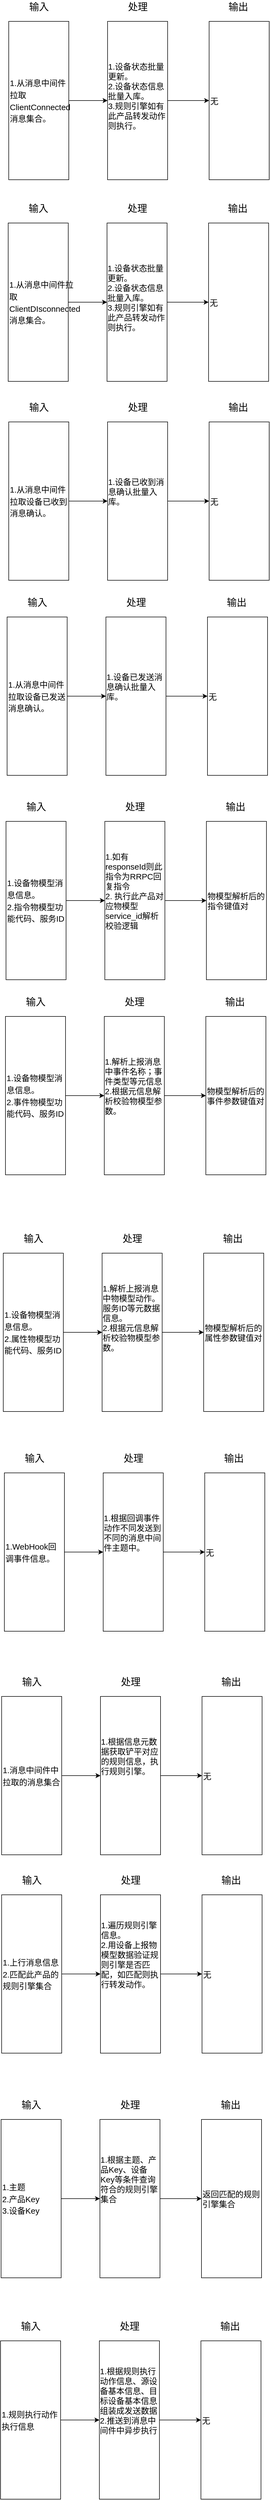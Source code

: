 <mxfile version="14.2.9" type="github">
  <diagram id="gZDgRPN0TsLaI8oXCVLm" name="第 1 页">
    <mxGraphModel dx="1660" dy="-1526" grid="0" gridSize="10" guides="1" tooltips="1" connect="1" arrows="1" fold="1" page="0" pageScale="1" pageWidth="827" pageHeight="1169" math="0" shadow="0">
      <root>
        <mxCell id="0" />
        <mxCell id="1" parent="0" />
        <mxCell id="eqJBFVj15wuLKmalVs7t-1" value="" style="group" parent="1" vertex="1" connectable="0">
          <mxGeometry x="-594" y="2078" width="477" height="328" as="geometry" />
        </mxCell>
        <mxCell id="eqJBFVj15wuLKmalVs7t-2" value="" style="group" parent="eqJBFVj15wuLKmalVs7t-1" vertex="1" connectable="0">
          <mxGeometry x="367" width="110" height="328" as="geometry" />
        </mxCell>
        <mxCell id="eqJBFVj15wuLKmalVs7t-3" value="无" style="rounded=0;whiteSpace=wrap;html=1;fontSize=15;align=left;" parent="eqJBFVj15wuLKmalVs7t-2" vertex="1">
          <mxGeometry y="39" width="110" height="289" as="geometry" />
        </mxCell>
        <mxCell id="eqJBFVj15wuLKmalVs7t-4" value="输出" style="text;html=1;align=center;verticalAlign=middle;resizable=0;points=[];autosize=1;fontSize=18;" parent="eqJBFVj15wuLKmalVs7t-2" vertex="1">
          <mxGeometry x="30" width="46" height="26" as="geometry" />
        </mxCell>
        <mxCell id="eqJBFVj15wuLKmalVs7t-5" value="" style="group" parent="eqJBFVj15wuLKmalVs7t-1" vertex="1" connectable="0">
          <mxGeometry x="181" width="110" height="328" as="geometry" />
        </mxCell>
        <mxCell id="eqJBFVj15wuLKmalVs7t-6" value="&lt;div style=&quot;text-align: left&quot;&gt;1.设备状态批量更新。&lt;br&gt;2.设备状态信息批量入库。&lt;/div&gt;&lt;div style=&quot;text-align: left&quot;&gt;3.规则引擎如有此产品转发动作则执行。&lt;/div&gt;&lt;div style=&quot;text-align: left&quot;&gt;&lt;br&gt;&lt;/div&gt;" style="rounded=0;whiteSpace=wrap;html=1;fontSize=15;" parent="eqJBFVj15wuLKmalVs7t-5" vertex="1">
          <mxGeometry y="39" width="110" height="289" as="geometry" />
        </mxCell>
        <mxCell id="eqJBFVj15wuLKmalVs7t-7" value="处理" style="text;html=1;align=center;verticalAlign=middle;resizable=0;points=[];autosize=1;fontSize=18;" parent="eqJBFVj15wuLKmalVs7t-5" vertex="1">
          <mxGeometry x="32" width="46" height="26" as="geometry" />
        </mxCell>
        <mxCell id="eqJBFVj15wuLKmalVs7t-8" value="" style="group" parent="eqJBFVj15wuLKmalVs7t-1" vertex="1" connectable="0">
          <mxGeometry width="110" height="328" as="geometry" />
        </mxCell>
        <mxCell id="eqJBFVj15wuLKmalVs7t-9" value="&lt;font style=&quot;font-size: 15px&quot;&gt;1.从消息中间件拉取ClientConnected消息集合。&lt;br&gt;&lt;/font&gt;" style="rounded=0;whiteSpace=wrap;html=1;fontSize=18;align=left;" parent="eqJBFVj15wuLKmalVs7t-8" vertex="1">
          <mxGeometry y="39" width="110" height="289" as="geometry" />
        </mxCell>
        <mxCell id="eqJBFVj15wuLKmalVs7t-10" value="输入" style="text;html=1;align=center;verticalAlign=middle;resizable=0;points=[];autosize=1;fontSize=18;" parent="eqJBFVj15wuLKmalVs7t-8" vertex="1">
          <mxGeometry x="32" width="46" height="26" as="geometry" />
        </mxCell>
        <mxCell id="eqJBFVj15wuLKmalVs7t-11" value="" style="endArrow=classic;html=1;fontSize=18;exitX=1;exitY=0.5;exitDx=0;exitDy=0;" parent="eqJBFVj15wuLKmalVs7t-1" source="eqJBFVj15wuLKmalVs7t-9" target="eqJBFVj15wuLKmalVs7t-6" edge="1">
          <mxGeometry width="50" height="50" relative="1" as="geometry">
            <mxPoint x="288" y="174" as="sourcePoint" />
            <mxPoint x="338" y="124" as="targetPoint" />
          </mxGeometry>
        </mxCell>
        <mxCell id="eqJBFVj15wuLKmalVs7t-12" style="edgeStyle=orthogonalEdgeStyle;rounded=0;orthogonalLoop=1;jettySize=auto;html=1;exitX=1;exitY=0.5;exitDx=0;exitDy=0;entryX=0;entryY=0.5;entryDx=0;entryDy=0;endArrow=classic;endFill=1;fontSize=18;" parent="eqJBFVj15wuLKmalVs7t-1" source="eqJBFVj15wuLKmalVs7t-6" target="eqJBFVj15wuLKmalVs7t-3" edge="1">
          <mxGeometry relative="1" as="geometry" />
        </mxCell>
        <mxCell id="eqJBFVj15wuLKmalVs7t-13" value="" style="group" parent="1" vertex="1" connectable="0">
          <mxGeometry x="-595" y="2446" width="477" height="328" as="geometry" />
        </mxCell>
        <mxCell id="eqJBFVj15wuLKmalVs7t-14" value="" style="group" parent="eqJBFVj15wuLKmalVs7t-13" vertex="1" connectable="0">
          <mxGeometry x="367" width="110" height="328" as="geometry" />
        </mxCell>
        <mxCell id="eqJBFVj15wuLKmalVs7t-15" value="无" style="rounded=0;whiteSpace=wrap;html=1;fontSize=15;align=left;" parent="eqJBFVj15wuLKmalVs7t-14" vertex="1">
          <mxGeometry y="39" width="110" height="289" as="geometry" />
        </mxCell>
        <mxCell id="eqJBFVj15wuLKmalVs7t-16" value="输出" style="text;html=1;align=center;verticalAlign=middle;resizable=0;points=[];autosize=1;fontSize=18;" parent="eqJBFVj15wuLKmalVs7t-14" vertex="1">
          <mxGeometry x="30" width="46" height="26" as="geometry" />
        </mxCell>
        <mxCell id="eqJBFVj15wuLKmalVs7t-17" value="" style="group" parent="eqJBFVj15wuLKmalVs7t-13" vertex="1" connectable="0">
          <mxGeometry x="181" width="110" height="328" as="geometry" />
        </mxCell>
        <mxCell id="eqJBFVj15wuLKmalVs7t-18" value="&lt;div style=&quot;text-align: left&quot;&gt;1.设备状态批量更新。&lt;br&gt;2.设备状态信息批量入库。&lt;/div&gt;&lt;div style=&quot;text-align: left&quot;&gt;3.规则引擎如有此产品转发动作则执行。&lt;/div&gt;&lt;div style=&quot;text-align: left&quot;&gt;&lt;br&gt;&lt;/div&gt;" style="rounded=0;whiteSpace=wrap;html=1;fontSize=15;" parent="eqJBFVj15wuLKmalVs7t-17" vertex="1">
          <mxGeometry y="39" width="110" height="289" as="geometry" />
        </mxCell>
        <mxCell id="eqJBFVj15wuLKmalVs7t-19" value="处理" style="text;html=1;align=center;verticalAlign=middle;resizable=0;points=[];autosize=1;fontSize=18;" parent="eqJBFVj15wuLKmalVs7t-17" vertex="1">
          <mxGeometry x="32" width="46" height="26" as="geometry" />
        </mxCell>
        <mxCell id="eqJBFVj15wuLKmalVs7t-20" value="" style="group" parent="eqJBFVj15wuLKmalVs7t-13" vertex="1" connectable="0">
          <mxGeometry width="110" height="328" as="geometry" />
        </mxCell>
        <mxCell id="eqJBFVj15wuLKmalVs7t-21" value="&lt;font style=&quot;font-size: 15px&quot;&gt;1.从消息中间件拉取ClientDIsconnected消息集合。&lt;br&gt;&lt;/font&gt;" style="rounded=0;whiteSpace=wrap;html=1;fontSize=18;align=left;" parent="eqJBFVj15wuLKmalVs7t-20" vertex="1">
          <mxGeometry y="39" width="110" height="289" as="geometry" />
        </mxCell>
        <mxCell id="eqJBFVj15wuLKmalVs7t-22" value="输入" style="text;html=1;align=center;verticalAlign=middle;resizable=0;points=[];autosize=1;fontSize=18;" parent="eqJBFVj15wuLKmalVs7t-20" vertex="1">
          <mxGeometry x="32" width="46" height="26" as="geometry" />
        </mxCell>
        <mxCell id="eqJBFVj15wuLKmalVs7t-23" value="" style="endArrow=classic;html=1;fontSize=18;exitX=1;exitY=0.5;exitDx=0;exitDy=0;" parent="eqJBFVj15wuLKmalVs7t-13" source="eqJBFVj15wuLKmalVs7t-21" target="eqJBFVj15wuLKmalVs7t-18" edge="1">
          <mxGeometry width="50" height="50" relative="1" as="geometry">
            <mxPoint x="288" y="174" as="sourcePoint" />
            <mxPoint x="338" y="124" as="targetPoint" />
          </mxGeometry>
        </mxCell>
        <mxCell id="eqJBFVj15wuLKmalVs7t-24" style="edgeStyle=orthogonalEdgeStyle;rounded=0;orthogonalLoop=1;jettySize=auto;html=1;exitX=1;exitY=0.5;exitDx=0;exitDy=0;entryX=0;entryY=0.5;entryDx=0;entryDy=0;endArrow=classic;endFill=1;fontSize=18;" parent="eqJBFVj15wuLKmalVs7t-13" source="eqJBFVj15wuLKmalVs7t-18" target="eqJBFVj15wuLKmalVs7t-15" edge="1">
          <mxGeometry relative="1" as="geometry" />
        </mxCell>
        <mxCell id="eqJBFVj15wuLKmalVs7t-25" value="" style="group" parent="1" vertex="1" connectable="0">
          <mxGeometry x="-594" y="2809" width="477" height="328" as="geometry" />
        </mxCell>
        <mxCell id="eqJBFVj15wuLKmalVs7t-26" value="" style="group" parent="eqJBFVj15wuLKmalVs7t-25" vertex="1" connectable="0">
          <mxGeometry x="367" width="110" height="328" as="geometry" />
        </mxCell>
        <mxCell id="eqJBFVj15wuLKmalVs7t-27" value="无" style="rounded=0;whiteSpace=wrap;html=1;fontSize=15;align=left;" parent="eqJBFVj15wuLKmalVs7t-26" vertex="1">
          <mxGeometry y="39" width="110" height="289" as="geometry" />
        </mxCell>
        <mxCell id="eqJBFVj15wuLKmalVs7t-28" value="输出" style="text;html=1;align=center;verticalAlign=middle;resizable=0;points=[];autosize=1;fontSize=18;" parent="eqJBFVj15wuLKmalVs7t-26" vertex="1">
          <mxGeometry x="30" width="46" height="26" as="geometry" />
        </mxCell>
        <mxCell id="eqJBFVj15wuLKmalVs7t-29" value="" style="group" parent="eqJBFVj15wuLKmalVs7t-25" vertex="1" connectable="0">
          <mxGeometry x="181" width="110" height="328" as="geometry" />
        </mxCell>
        <mxCell id="eqJBFVj15wuLKmalVs7t-30" value="&lt;div style=&quot;text-align: left&quot;&gt;1.设备已收到消息确认批量入库。&lt;/div&gt;&lt;div style=&quot;text-align: left&quot;&gt;&lt;br&gt;&lt;/div&gt;&lt;div style=&quot;text-align: left&quot;&gt;&lt;br&gt;&lt;/div&gt;" style="rounded=0;whiteSpace=wrap;html=1;fontSize=15;" parent="eqJBFVj15wuLKmalVs7t-29" vertex="1">
          <mxGeometry y="39" width="110" height="289" as="geometry" />
        </mxCell>
        <mxCell id="eqJBFVj15wuLKmalVs7t-31" value="处理" style="text;html=1;align=center;verticalAlign=middle;resizable=0;points=[];autosize=1;fontSize=18;" parent="eqJBFVj15wuLKmalVs7t-29" vertex="1">
          <mxGeometry x="32" width="46" height="26" as="geometry" />
        </mxCell>
        <mxCell id="eqJBFVj15wuLKmalVs7t-32" value="" style="group" parent="eqJBFVj15wuLKmalVs7t-25" vertex="1" connectable="0">
          <mxGeometry width="110" height="328" as="geometry" />
        </mxCell>
        <mxCell id="eqJBFVj15wuLKmalVs7t-33" value="&lt;font style=&quot;font-size: 15px&quot;&gt;1.从消息中间件拉取设备已收到消息确认。&lt;br&gt;&lt;/font&gt;" style="rounded=0;whiteSpace=wrap;html=1;fontSize=18;align=left;" parent="eqJBFVj15wuLKmalVs7t-32" vertex="1">
          <mxGeometry y="39" width="110" height="289" as="geometry" />
        </mxCell>
        <mxCell id="eqJBFVj15wuLKmalVs7t-34" value="输入" style="text;html=1;align=center;verticalAlign=middle;resizable=0;points=[];autosize=1;fontSize=18;" parent="eqJBFVj15wuLKmalVs7t-32" vertex="1">
          <mxGeometry x="32" width="46" height="26" as="geometry" />
        </mxCell>
        <mxCell id="eqJBFVj15wuLKmalVs7t-35" value="" style="endArrow=classic;html=1;fontSize=18;exitX=1;exitY=0.5;exitDx=0;exitDy=0;" parent="eqJBFVj15wuLKmalVs7t-25" source="eqJBFVj15wuLKmalVs7t-33" target="eqJBFVj15wuLKmalVs7t-30" edge="1">
          <mxGeometry width="50" height="50" relative="1" as="geometry">
            <mxPoint x="288" y="174" as="sourcePoint" />
            <mxPoint x="338" y="124" as="targetPoint" />
          </mxGeometry>
        </mxCell>
        <mxCell id="eqJBFVj15wuLKmalVs7t-36" style="edgeStyle=orthogonalEdgeStyle;rounded=0;orthogonalLoop=1;jettySize=auto;html=1;exitX=1;exitY=0.5;exitDx=0;exitDy=0;entryX=0;entryY=0.5;entryDx=0;entryDy=0;endArrow=classic;endFill=1;fontSize=18;" parent="eqJBFVj15wuLKmalVs7t-25" source="eqJBFVj15wuLKmalVs7t-30" target="eqJBFVj15wuLKmalVs7t-27" edge="1">
          <mxGeometry relative="1" as="geometry" />
        </mxCell>
        <mxCell id="eqJBFVj15wuLKmalVs7t-37" value="" style="group" parent="1" vertex="1" connectable="0">
          <mxGeometry x="-597" y="3165" width="477" height="328" as="geometry" />
        </mxCell>
        <mxCell id="eqJBFVj15wuLKmalVs7t-38" value="" style="group" parent="eqJBFVj15wuLKmalVs7t-37" vertex="1" connectable="0">
          <mxGeometry x="367" width="110" height="328" as="geometry" />
        </mxCell>
        <mxCell id="eqJBFVj15wuLKmalVs7t-39" value="无" style="rounded=0;whiteSpace=wrap;html=1;fontSize=15;align=left;" parent="eqJBFVj15wuLKmalVs7t-38" vertex="1">
          <mxGeometry y="39" width="110" height="289" as="geometry" />
        </mxCell>
        <mxCell id="eqJBFVj15wuLKmalVs7t-40" value="输出" style="text;html=1;align=center;verticalAlign=middle;resizable=0;points=[];autosize=1;fontSize=18;" parent="eqJBFVj15wuLKmalVs7t-38" vertex="1">
          <mxGeometry x="30" width="46" height="26" as="geometry" />
        </mxCell>
        <mxCell id="eqJBFVj15wuLKmalVs7t-41" value="" style="group" parent="eqJBFVj15wuLKmalVs7t-37" vertex="1" connectable="0">
          <mxGeometry x="181" width="110" height="328" as="geometry" />
        </mxCell>
        <mxCell id="eqJBFVj15wuLKmalVs7t-42" value="&lt;div style=&quot;text-align: left&quot;&gt;1.设备已发送消息确认批量入库。&lt;/div&gt;&lt;div style=&quot;text-align: left&quot;&gt;&lt;br&gt;&lt;/div&gt;&lt;div style=&quot;text-align: left&quot;&gt;&lt;br&gt;&lt;/div&gt;" style="rounded=0;whiteSpace=wrap;html=1;fontSize=15;" parent="eqJBFVj15wuLKmalVs7t-41" vertex="1">
          <mxGeometry y="39" width="110" height="289" as="geometry" />
        </mxCell>
        <mxCell id="eqJBFVj15wuLKmalVs7t-43" value="处理" style="text;html=1;align=center;verticalAlign=middle;resizable=0;points=[];autosize=1;fontSize=18;" parent="eqJBFVj15wuLKmalVs7t-41" vertex="1">
          <mxGeometry x="32" width="46" height="26" as="geometry" />
        </mxCell>
        <mxCell id="eqJBFVj15wuLKmalVs7t-44" value="" style="group" parent="eqJBFVj15wuLKmalVs7t-37" vertex="1" connectable="0">
          <mxGeometry width="110" height="328" as="geometry" />
        </mxCell>
        <mxCell id="eqJBFVj15wuLKmalVs7t-45" value="&lt;font style=&quot;font-size: 15px&quot;&gt;1.从消息中间件拉取设备已发送消息确认。&lt;br&gt;&lt;/font&gt;" style="rounded=0;whiteSpace=wrap;html=1;fontSize=18;align=left;" parent="eqJBFVj15wuLKmalVs7t-44" vertex="1">
          <mxGeometry y="39" width="110" height="289" as="geometry" />
        </mxCell>
        <mxCell id="eqJBFVj15wuLKmalVs7t-46" value="输入" style="text;html=1;align=center;verticalAlign=middle;resizable=0;points=[];autosize=1;fontSize=18;" parent="eqJBFVj15wuLKmalVs7t-44" vertex="1">
          <mxGeometry x="32" width="46" height="26" as="geometry" />
        </mxCell>
        <mxCell id="eqJBFVj15wuLKmalVs7t-47" value="" style="endArrow=classic;html=1;fontSize=18;exitX=1;exitY=0.5;exitDx=0;exitDy=0;" parent="eqJBFVj15wuLKmalVs7t-37" source="eqJBFVj15wuLKmalVs7t-45" target="eqJBFVj15wuLKmalVs7t-42" edge="1">
          <mxGeometry width="50" height="50" relative="1" as="geometry">
            <mxPoint x="288" y="174" as="sourcePoint" />
            <mxPoint x="338" y="124" as="targetPoint" />
          </mxGeometry>
        </mxCell>
        <mxCell id="eqJBFVj15wuLKmalVs7t-48" style="edgeStyle=orthogonalEdgeStyle;rounded=0;orthogonalLoop=1;jettySize=auto;html=1;exitX=1;exitY=0.5;exitDx=0;exitDy=0;entryX=0;entryY=0.5;entryDx=0;entryDy=0;endArrow=classic;endFill=1;fontSize=18;" parent="eqJBFVj15wuLKmalVs7t-37" source="eqJBFVj15wuLKmalVs7t-42" target="eqJBFVj15wuLKmalVs7t-39" edge="1">
          <mxGeometry relative="1" as="geometry" />
        </mxCell>
        <mxCell id="eqJBFVj15wuLKmalVs7t-49" value="" style="group" parent="1" vertex="1" connectable="0">
          <mxGeometry x="-599" y="3538" width="477" height="328" as="geometry" />
        </mxCell>
        <mxCell id="eqJBFVj15wuLKmalVs7t-50" value="" style="group" parent="eqJBFVj15wuLKmalVs7t-49" vertex="1" connectable="0">
          <mxGeometry x="367" width="110" height="328" as="geometry" />
        </mxCell>
        <mxCell id="eqJBFVj15wuLKmalVs7t-51" value="物模型解析后的指令键值对" style="rounded=0;whiteSpace=wrap;html=1;fontSize=15;align=left;" parent="eqJBFVj15wuLKmalVs7t-50" vertex="1">
          <mxGeometry y="39" width="110" height="289" as="geometry" />
        </mxCell>
        <mxCell id="eqJBFVj15wuLKmalVs7t-52" value="输出" style="text;html=1;align=center;verticalAlign=middle;resizable=0;points=[];autosize=1;fontSize=18;" parent="eqJBFVj15wuLKmalVs7t-50" vertex="1">
          <mxGeometry x="30" width="46" height="26" as="geometry" />
        </mxCell>
        <mxCell id="eqJBFVj15wuLKmalVs7t-53" value="" style="group" parent="eqJBFVj15wuLKmalVs7t-49" vertex="1" connectable="0">
          <mxGeometry x="181" width="110" height="328" as="geometry" />
        </mxCell>
        <mxCell id="eqJBFVj15wuLKmalVs7t-54" value="&lt;div style=&quot;text-align: left&quot;&gt;1.如有responseId则此指令为RRPC回复指令&lt;/div&gt;&lt;div style=&quot;text-align: left&quot;&gt;2. 执行此产品对应物模型service_id解析校验逻辑&lt;/div&gt;&lt;div style=&quot;text-align: left&quot;&gt;&lt;br&gt;&lt;/div&gt;&lt;div style=&quot;text-align: left&quot;&gt;&lt;br&gt;&lt;/div&gt;" style="rounded=0;whiteSpace=wrap;html=1;fontSize=15;" parent="eqJBFVj15wuLKmalVs7t-53" vertex="1">
          <mxGeometry y="39" width="110" height="289" as="geometry" />
        </mxCell>
        <mxCell id="eqJBFVj15wuLKmalVs7t-55" value="处理" style="text;html=1;align=center;verticalAlign=middle;resizable=0;points=[];autosize=1;fontSize=18;" parent="eqJBFVj15wuLKmalVs7t-53" vertex="1">
          <mxGeometry x="32" width="46" height="26" as="geometry" />
        </mxCell>
        <mxCell id="eqJBFVj15wuLKmalVs7t-56" value="" style="group" parent="eqJBFVj15wuLKmalVs7t-49" vertex="1" connectable="0">
          <mxGeometry width="110" height="328" as="geometry" />
        </mxCell>
        <mxCell id="eqJBFVj15wuLKmalVs7t-57" value="&lt;font style=&quot;font-size: 15px&quot;&gt;1.设备物模型消息信息。&lt;br&gt;2.指令物模型功能代码、服务ID&lt;br&gt;&lt;/font&gt;" style="rounded=0;whiteSpace=wrap;html=1;fontSize=18;align=left;" parent="eqJBFVj15wuLKmalVs7t-56" vertex="1">
          <mxGeometry y="39" width="110" height="289" as="geometry" />
        </mxCell>
        <mxCell id="eqJBFVj15wuLKmalVs7t-58" value="输入" style="text;html=1;align=center;verticalAlign=middle;resizable=0;points=[];autosize=1;fontSize=18;" parent="eqJBFVj15wuLKmalVs7t-56" vertex="1">
          <mxGeometry x="32" width="46" height="26" as="geometry" />
        </mxCell>
        <mxCell id="eqJBFVj15wuLKmalVs7t-59" value="" style="endArrow=classic;html=1;fontSize=18;exitX=1;exitY=0.5;exitDx=0;exitDy=0;" parent="eqJBFVj15wuLKmalVs7t-49" source="eqJBFVj15wuLKmalVs7t-57" target="eqJBFVj15wuLKmalVs7t-54" edge="1">
          <mxGeometry width="50" height="50" relative="1" as="geometry">
            <mxPoint x="288" y="174" as="sourcePoint" />
            <mxPoint x="338" y="124" as="targetPoint" />
          </mxGeometry>
        </mxCell>
        <mxCell id="eqJBFVj15wuLKmalVs7t-60" style="edgeStyle=orthogonalEdgeStyle;rounded=0;orthogonalLoop=1;jettySize=auto;html=1;exitX=1;exitY=0.5;exitDx=0;exitDy=0;entryX=0;entryY=0.5;entryDx=0;entryDy=0;endArrow=classic;endFill=1;fontSize=18;" parent="eqJBFVj15wuLKmalVs7t-49" source="eqJBFVj15wuLKmalVs7t-54" target="eqJBFVj15wuLKmalVs7t-51" edge="1">
          <mxGeometry relative="1" as="geometry" />
        </mxCell>
        <mxCell id="eqJBFVj15wuLKmalVs7t-61" value="" style="group" parent="1" vertex="1" connectable="0">
          <mxGeometry x="-600" y="3894" width="477" height="328" as="geometry" />
        </mxCell>
        <mxCell id="eqJBFVj15wuLKmalVs7t-62" value="" style="group" parent="eqJBFVj15wuLKmalVs7t-61" vertex="1" connectable="0">
          <mxGeometry x="367" width="110" height="328" as="geometry" />
        </mxCell>
        <mxCell id="eqJBFVj15wuLKmalVs7t-63" value="物模型解析后的事件参数键值对" style="rounded=0;whiteSpace=wrap;html=1;fontSize=15;align=left;" parent="eqJBFVj15wuLKmalVs7t-62" vertex="1">
          <mxGeometry y="39" width="110" height="289" as="geometry" />
        </mxCell>
        <mxCell id="eqJBFVj15wuLKmalVs7t-64" value="输出" style="text;html=1;align=center;verticalAlign=middle;resizable=0;points=[];autosize=1;fontSize=18;" parent="eqJBFVj15wuLKmalVs7t-62" vertex="1">
          <mxGeometry x="30" width="46" height="26" as="geometry" />
        </mxCell>
        <mxCell id="eqJBFVj15wuLKmalVs7t-65" value="" style="group" parent="eqJBFVj15wuLKmalVs7t-61" vertex="1" connectable="0">
          <mxGeometry x="181" width="110" height="328" as="geometry" />
        </mxCell>
        <mxCell id="eqJBFVj15wuLKmalVs7t-66" value="&lt;div style=&quot;text-align: left&quot;&gt;1.解析上报消息中事件名称；事件类型等元信息&lt;/div&gt;&lt;div style=&quot;text-align: left&quot;&gt;2.根据元信息解析校验物模型参数。&lt;/div&gt;&lt;div style=&quot;text-align: left&quot;&gt;&lt;br&gt;&lt;/div&gt;&lt;div style=&quot;text-align: left&quot;&gt;&lt;br&gt;&lt;/div&gt;" style="rounded=0;whiteSpace=wrap;html=1;fontSize=15;" parent="eqJBFVj15wuLKmalVs7t-65" vertex="1">
          <mxGeometry y="39" width="110" height="289" as="geometry" />
        </mxCell>
        <mxCell id="eqJBFVj15wuLKmalVs7t-67" value="处理" style="text;html=1;align=center;verticalAlign=middle;resizable=0;points=[];autosize=1;fontSize=18;" parent="eqJBFVj15wuLKmalVs7t-65" vertex="1">
          <mxGeometry x="32" width="46" height="26" as="geometry" />
        </mxCell>
        <mxCell id="eqJBFVj15wuLKmalVs7t-68" value="" style="group" parent="eqJBFVj15wuLKmalVs7t-61" vertex="1" connectable="0">
          <mxGeometry width="110" height="328" as="geometry" />
        </mxCell>
        <mxCell id="eqJBFVj15wuLKmalVs7t-69" value="&lt;font style=&quot;font-size: 15px&quot;&gt;1.设备物模型消息信息。&lt;br&gt;2.事件物模型功能代码、服务ID&lt;br&gt;&lt;/font&gt;" style="rounded=0;whiteSpace=wrap;html=1;fontSize=18;align=left;" parent="eqJBFVj15wuLKmalVs7t-68" vertex="1">
          <mxGeometry y="39" width="110" height="289" as="geometry" />
        </mxCell>
        <mxCell id="eqJBFVj15wuLKmalVs7t-70" value="输入" style="text;html=1;align=center;verticalAlign=middle;resizable=0;points=[];autosize=1;fontSize=18;" parent="eqJBFVj15wuLKmalVs7t-68" vertex="1">
          <mxGeometry x="32" width="46" height="26" as="geometry" />
        </mxCell>
        <mxCell id="eqJBFVj15wuLKmalVs7t-71" value="" style="endArrow=classic;html=1;fontSize=18;exitX=1;exitY=0.5;exitDx=0;exitDy=0;" parent="eqJBFVj15wuLKmalVs7t-61" source="eqJBFVj15wuLKmalVs7t-69" target="eqJBFVj15wuLKmalVs7t-66" edge="1">
          <mxGeometry width="50" height="50" relative="1" as="geometry">
            <mxPoint x="288" y="174" as="sourcePoint" />
            <mxPoint x="338" y="124" as="targetPoint" />
          </mxGeometry>
        </mxCell>
        <mxCell id="eqJBFVj15wuLKmalVs7t-72" style="edgeStyle=orthogonalEdgeStyle;rounded=0;orthogonalLoop=1;jettySize=auto;html=1;exitX=1;exitY=0.5;exitDx=0;exitDy=0;entryX=0;entryY=0.5;entryDx=0;entryDy=0;endArrow=classic;endFill=1;fontSize=18;" parent="eqJBFVj15wuLKmalVs7t-61" source="eqJBFVj15wuLKmalVs7t-66" target="eqJBFVj15wuLKmalVs7t-63" edge="1">
          <mxGeometry relative="1" as="geometry" />
        </mxCell>
        <mxCell id="eqJBFVj15wuLKmalVs7t-73" value="" style="group" parent="1" vertex="1" connectable="0">
          <mxGeometry x="-604" y="4326" width="477" height="328" as="geometry" />
        </mxCell>
        <mxCell id="eqJBFVj15wuLKmalVs7t-74" value="" style="group" parent="eqJBFVj15wuLKmalVs7t-73" vertex="1" connectable="0">
          <mxGeometry x="367" width="110" height="328" as="geometry" />
        </mxCell>
        <mxCell id="eqJBFVj15wuLKmalVs7t-75" value="物模型解析后的属性参数键值对" style="rounded=0;whiteSpace=wrap;html=1;fontSize=15;align=left;" parent="eqJBFVj15wuLKmalVs7t-74" vertex="1">
          <mxGeometry y="39" width="110" height="289" as="geometry" />
        </mxCell>
        <mxCell id="eqJBFVj15wuLKmalVs7t-76" value="输出" style="text;html=1;align=center;verticalAlign=middle;resizable=0;points=[];autosize=1;fontSize=18;" parent="eqJBFVj15wuLKmalVs7t-74" vertex="1">
          <mxGeometry x="30" width="46" height="26" as="geometry" />
        </mxCell>
        <mxCell id="eqJBFVj15wuLKmalVs7t-77" value="" style="group" parent="eqJBFVj15wuLKmalVs7t-73" vertex="1" connectable="0">
          <mxGeometry x="181" width="110" height="328" as="geometry" />
        </mxCell>
        <mxCell id="eqJBFVj15wuLKmalVs7t-78" value="&lt;div style=&quot;text-align: left&quot;&gt;1.解析上报消息中物模型动作。服务ID等元数据信息。&lt;/div&gt;&lt;div style=&quot;text-align: left&quot;&gt;2.&lt;span&gt;根据元信息解析校验物模型参数。&lt;/span&gt;&lt;/div&gt;&lt;div style=&quot;text-align: left&quot;&gt;&lt;br&gt;&lt;/div&gt;&lt;div style=&quot;text-align: left&quot;&gt;&lt;br&gt;&lt;/div&gt;&lt;div style=&quot;text-align: left&quot;&gt;&lt;br&gt;&lt;/div&gt;" style="rounded=0;whiteSpace=wrap;html=1;fontSize=15;" parent="eqJBFVj15wuLKmalVs7t-77" vertex="1">
          <mxGeometry y="39" width="110" height="289" as="geometry" />
        </mxCell>
        <mxCell id="eqJBFVj15wuLKmalVs7t-79" value="处理" style="text;html=1;align=center;verticalAlign=middle;resizable=0;points=[];autosize=1;fontSize=18;" parent="eqJBFVj15wuLKmalVs7t-77" vertex="1">
          <mxGeometry x="32" width="46" height="26" as="geometry" />
        </mxCell>
        <mxCell id="eqJBFVj15wuLKmalVs7t-80" value="" style="group" parent="eqJBFVj15wuLKmalVs7t-73" vertex="1" connectable="0">
          <mxGeometry width="110" height="328" as="geometry" />
        </mxCell>
        <mxCell id="eqJBFVj15wuLKmalVs7t-81" value="&lt;font style=&quot;font-size: 15px&quot;&gt;1.设备物模型消息信息。&lt;br&gt;2.属性物模型功能代码、服务ID&lt;br&gt;&lt;/font&gt;" style="rounded=0;whiteSpace=wrap;html=1;fontSize=18;align=left;" parent="eqJBFVj15wuLKmalVs7t-80" vertex="1">
          <mxGeometry y="39" width="110" height="289" as="geometry" />
        </mxCell>
        <mxCell id="eqJBFVj15wuLKmalVs7t-82" value="输入" style="text;html=1;align=center;verticalAlign=middle;resizable=0;points=[];autosize=1;fontSize=18;" parent="eqJBFVj15wuLKmalVs7t-80" vertex="1">
          <mxGeometry x="32" width="46" height="26" as="geometry" />
        </mxCell>
        <mxCell id="eqJBFVj15wuLKmalVs7t-83" value="" style="endArrow=classic;html=1;fontSize=18;exitX=1;exitY=0.5;exitDx=0;exitDy=0;" parent="eqJBFVj15wuLKmalVs7t-73" source="eqJBFVj15wuLKmalVs7t-81" target="eqJBFVj15wuLKmalVs7t-78" edge="1">
          <mxGeometry width="50" height="50" relative="1" as="geometry">
            <mxPoint x="288" y="174" as="sourcePoint" />
            <mxPoint x="338" y="124" as="targetPoint" />
          </mxGeometry>
        </mxCell>
        <mxCell id="eqJBFVj15wuLKmalVs7t-84" style="edgeStyle=orthogonalEdgeStyle;rounded=0;orthogonalLoop=1;jettySize=auto;html=1;exitX=1;exitY=0.5;exitDx=0;exitDy=0;entryX=0;entryY=0.5;entryDx=0;entryDy=0;endArrow=classic;endFill=1;fontSize=18;" parent="eqJBFVj15wuLKmalVs7t-73" source="eqJBFVj15wuLKmalVs7t-78" target="eqJBFVj15wuLKmalVs7t-75" edge="1">
          <mxGeometry relative="1" as="geometry" />
        </mxCell>
        <mxCell id="eqJBFVj15wuLKmalVs7t-85" value="" style="group" parent="1" vertex="1" connectable="0">
          <mxGeometry x="-602" y="4727" width="477" height="328" as="geometry" />
        </mxCell>
        <mxCell id="eqJBFVj15wuLKmalVs7t-86" value="" style="group" parent="eqJBFVj15wuLKmalVs7t-85" vertex="1" connectable="0">
          <mxGeometry x="367" width="110" height="328" as="geometry" />
        </mxCell>
        <mxCell id="eqJBFVj15wuLKmalVs7t-87" value="无" style="rounded=0;whiteSpace=wrap;html=1;fontSize=15;align=left;" parent="eqJBFVj15wuLKmalVs7t-86" vertex="1">
          <mxGeometry y="39" width="110" height="289" as="geometry" />
        </mxCell>
        <mxCell id="eqJBFVj15wuLKmalVs7t-88" value="输出" style="text;html=1;align=center;verticalAlign=middle;resizable=0;points=[];autosize=1;fontSize=18;" parent="eqJBFVj15wuLKmalVs7t-86" vertex="1">
          <mxGeometry x="30" width="46" height="26" as="geometry" />
        </mxCell>
        <mxCell id="eqJBFVj15wuLKmalVs7t-89" value="" style="group" parent="eqJBFVj15wuLKmalVs7t-85" vertex="1" connectable="0">
          <mxGeometry x="181" width="110" height="328" as="geometry" />
        </mxCell>
        <mxCell id="eqJBFVj15wuLKmalVs7t-90" value="&lt;div style=&quot;text-align: left&quot;&gt;1.根据回调事件动作不同发送到不同的消息中间件主题中。&lt;/div&gt;&lt;div style=&quot;text-align: left&quot;&gt;&lt;br&gt;&lt;/div&gt;&lt;div style=&quot;text-align: left&quot;&gt;&lt;br&gt;&lt;/div&gt;&lt;div style=&quot;text-align: left&quot;&gt;&lt;br&gt;&lt;/div&gt;&lt;div style=&quot;text-align: left&quot;&gt;&lt;br&gt;&lt;/div&gt;" style="rounded=0;whiteSpace=wrap;html=1;fontSize=15;" parent="eqJBFVj15wuLKmalVs7t-89" vertex="1">
          <mxGeometry y="39" width="110" height="289" as="geometry" />
        </mxCell>
        <mxCell id="eqJBFVj15wuLKmalVs7t-91" value="处理" style="text;html=1;align=center;verticalAlign=middle;resizable=0;points=[];autosize=1;fontSize=18;" parent="eqJBFVj15wuLKmalVs7t-89" vertex="1">
          <mxGeometry x="32" width="46" height="26" as="geometry" />
        </mxCell>
        <mxCell id="eqJBFVj15wuLKmalVs7t-92" value="" style="group" parent="eqJBFVj15wuLKmalVs7t-85" vertex="1" connectable="0">
          <mxGeometry width="110" height="328" as="geometry" />
        </mxCell>
        <mxCell id="eqJBFVj15wuLKmalVs7t-93" value="&lt;font style=&quot;font-size: 15px&quot;&gt;1.WebHook回调事件信息。&lt;br&gt;&lt;/font&gt;" style="rounded=0;whiteSpace=wrap;html=1;fontSize=18;align=left;" parent="eqJBFVj15wuLKmalVs7t-92" vertex="1">
          <mxGeometry y="39" width="110" height="289" as="geometry" />
        </mxCell>
        <mxCell id="eqJBFVj15wuLKmalVs7t-94" value="输入" style="text;html=1;align=center;verticalAlign=middle;resizable=0;points=[];autosize=1;fontSize=18;" parent="eqJBFVj15wuLKmalVs7t-92" vertex="1">
          <mxGeometry x="32" width="46" height="26" as="geometry" />
        </mxCell>
        <mxCell id="eqJBFVj15wuLKmalVs7t-95" value="" style="endArrow=classic;html=1;fontSize=18;exitX=1;exitY=0.5;exitDx=0;exitDy=0;" parent="eqJBFVj15wuLKmalVs7t-85" source="eqJBFVj15wuLKmalVs7t-93" target="eqJBFVj15wuLKmalVs7t-90" edge="1">
          <mxGeometry width="50" height="50" relative="1" as="geometry">
            <mxPoint x="288" y="174" as="sourcePoint" />
            <mxPoint x="338" y="124" as="targetPoint" />
          </mxGeometry>
        </mxCell>
        <mxCell id="eqJBFVj15wuLKmalVs7t-96" style="edgeStyle=orthogonalEdgeStyle;rounded=0;orthogonalLoop=1;jettySize=auto;html=1;exitX=1;exitY=0.5;exitDx=0;exitDy=0;entryX=0;entryY=0.5;entryDx=0;entryDy=0;endArrow=classic;endFill=1;fontSize=18;" parent="eqJBFVj15wuLKmalVs7t-85" source="eqJBFVj15wuLKmalVs7t-90" target="eqJBFVj15wuLKmalVs7t-87" edge="1">
          <mxGeometry relative="1" as="geometry" />
        </mxCell>
        <mxCell id="eqJBFVj15wuLKmalVs7t-97" value="" style="group" parent="1" vertex="1" connectable="0">
          <mxGeometry x="-607" y="5135" width="477" height="328" as="geometry" />
        </mxCell>
        <mxCell id="eqJBFVj15wuLKmalVs7t-98" value="" style="group" parent="eqJBFVj15wuLKmalVs7t-97" vertex="1" connectable="0">
          <mxGeometry x="367" width="110" height="328" as="geometry" />
        </mxCell>
        <mxCell id="eqJBFVj15wuLKmalVs7t-99" value="无" style="rounded=0;whiteSpace=wrap;html=1;fontSize=15;align=left;" parent="eqJBFVj15wuLKmalVs7t-98" vertex="1">
          <mxGeometry y="39" width="110" height="289" as="geometry" />
        </mxCell>
        <mxCell id="eqJBFVj15wuLKmalVs7t-100" value="输出" style="text;html=1;align=center;verticalAlign=middle;resizable=0;points=[];autosize=1;fontSize=18;" parent="eqJBFVj15wuLKmalVs7t-98" vertex="1">
          <mxGeometry x="30" width="46" height="26" as="geometry" />
        </mxCell>
        <mxCell id="eqJBFVj15wuLKmalVs7t-101" value="" style="group" parent="eqJBFVj15wuLKmalVs7t-97" vertex="1" connectable="0">
          <mxGeometry x="181" width="110" height="328" as="geometry" />
        </mxCell>
        <mxCell id="eqJBFVj15wuLKmalVs7t-102" value="&lt;div style=&quot;text-align: left&quot;&gt;1.根据信息元数据获取铲平对应的规则信息，执行规则引擎。&lt;/div&gt;&lt;div style=&quot;text-align: left&quot;&gt;&lt;br&gt;&lt;/div&gt;&lt;div style=&quot;text-align: left&quot;&gt;&lt;br&gt;&lt;/div&gt;&lt;div style=&quot;text-align: left&quot;&gt;&lt;br&gt;&lt;/div&gt;&lt;div style=&quot;text-align: left&quot;&gt;&lt;br&gt;&lt;/div&gt;" style="rounded=0;whiteSpace=wrap;html=1;fontSize=15;" parent="eqJBFVj15wuLKmalVs7t-101" vertex="1">
          <mxGeometry y="39" width="110" height="289" as="geometry" />
        </mxCell>
        <mxCell id="eqJBFVj15wuLKmalVs7t-103" value="处理" style="text;html=1;align=center;verticalAlign=middle;resizable=0;points=[];autosize=1;fontSize=18;" parent="eqJBFVj15wuLKmalVs7t-101" vertex="1">
          <mxGeometry x="32" width="46" height="26" as="geometry" />
        </mxCell>
        <mxCell id="eqJBFVj15wuLKmalVs7t-104" value="" style="group" parent="eqJBFVj15wuLKmalVs7t-97" vertex="1" connectable="0">
          <mxGeometry width="110" height="328" as="geometry" />
        </mxCell>
        <mxCell id="eqJBFVj15wuLKmalVs7t-105" value="&lt;font style=&quot;font-size: 15px&quot;&gt;1.消息中间件中拉取的消息集合&lt;br&gt;&lt;/font&gt;" style="rounded=0;whiteSpace=wrap;html=1;fontSize=18;align=left;" parent="eqJBFVj15wuLKmalVs7t-104" vertex="1">
          <mxGeometry y="39" width="110" height="289" as="geometry" />
        </mxCell>
        <mxCell id="eqJBFVj15wuLKmalVs7t-106" value="输入" style="text;html=1;align=center;verticalAlign=middle;resizable=0;points=[];autosize=1;fontSize=18;" parent="eqJBFVj15wuLKmalVs7t-104" vertex="1">
          <mxGeometry x="32" width="46" height="26" as="geometry" />
        </mxCell>
        <mxCell id="eqJBFVj15wuLKmalVs7t-107" value="" style="endArrow=classic;html=1;fontSize=18;exitX=1;exitY=0.5;exitDx=0;exitDy=0;" parent="eqJBFVj15wuLKmalVs7t-97" source="eqJBFVj15wuLKmalVs7t-105" target="eqJBFVj15wuLKmalVs7t-102" edge="1">
          <mxGeometry width="50" height="50" relative="1" as="geometry">
            <mxPoint x="288" y="174" as="sourcePoint" />
            <mxPoint x="338" y="124" as="targetPoint" />
          </mxGeometry>
        </mxCell>
        <mxCell id="eqJBFVj15wuLKmalVs7t-108" style="edgeStyle=orthogonalEdgeStyle;rounded=0;orthogonalLoop=1;jettySize=auto;html=1;exitX=1;exitY=0.5;exitDx=0;exitDy=0;entryX=0;entryY=0.5;entryDx=0;entryDy=0;endArrow=classic;endFill=1;fontSize=18;" parent="eqJBFVj15wuLKmalVs7t-97" source="eqJBFVj15wuLKmalVs7t-102" target="eqJBFVj15wuLKmalVs7t-99" edge="1">
          <mxGeometry relative="1" as="geometry" />
        </mxCell>
        <mxCell id="wRgqaipJim0wWKFUWh8c-1" value="" style="group" vertex="1" connectable="0" parent="1">
          <mxGeometry x="-607" y="5497" width="477" height="328" as="geometry" />
        </mxCell>
        <mxCell id="wRgqaipJim0wWKFUWh8c-2" value="" style="group" vertex="1" connectable="0" parent="wRgqaipJim0wWKFUWh8c-1">
          <mxGeometry x="367" width="110" height="328" as="geometry" />
        </mxCell>
        <mxCell id="wRgqaipJim0wWKFUWh8c-3" value="无" style="rounded=0;whiteSpace=wrap;html=1;fontSize=15;align=left;" vertex="1" parent="wRgqaipJim0wWKFUWh8c-2">
          <mxGeometry y="39" width="110" height="289" as="geometry" />
        </mxCell>
        <mxCell id="wRgqaipJim0wWKFUWh8c-4" value="输出" style="text;html=1;align=center;verticalAlign=middle;resizable=0;points=[];autosize=1;fontSize=18;" vertex="1" parent="wRgqaipJim0wWKFUWh8c-2">
          <mxGeometry x="30" width="46" height="26" as="geometry" />
        </mxCell>
        <mxCell id="wRgqaipJim0wWKFUWh8c-5" value="" style="group" vertex="1" connectable="0" parent="wRgqaipJim0wWKFUWh8c-1">
          <mxGeometry x="181" width="110" height="328" as="geometry" />
        </mxCell>
        <mxCell id="wRgqaipJim0wWKFUWh8c-6" value="&lt;div style=&quot;text-align: left&quot;&gt;1.遍历规则引擎信息。&lt;/div&gt;&lt;div style=&quot;text-align: left&quot;&gt;2.&lt;span&gt;用设备上报物模型数据验证规则引擎是否匹配，如匹配则执行转发动作。&lt;/span&gt;&lt;/div&gt;&lt;div style=&quot;text-align: left&quot;&gt;&lt;br&gt;&lt;/div&gt;&lt;div style=&quot;text-align: left&quot;&gt;&lt;br&gt;&lt;/div&gt;&lt;div style=&quot;text-align: left&quot;&gt;&lt;br&gt;&lt;/div&gt;&lt;div style=&quot;text-align: left&quot;&gt;&lt;br&gt;&lt;/div&gt;" style="rounded=0;whiteSpace=wrap;html=1;fontSize=15;" vertex="1" parent="wRgqaipJim0wWKFUWh8c-5">
          <mxGeometry y="39" width="110" height="289" as="geometry" />
        </mxCell>
        <mxCell id="wRgqaipJim0wWKFUWh8c-7" value="处理" style="text;html=1;align=center;verticalAlign=middle;resizable=0;points=[];autosize=1;fontSize=18;" vertex="1" parent="wRgqaipJim0wWKFUWh8c-5">
          <mxGeometry x="32" width="46" height="26" as="geometry" />
        </mxCell>
        <mxCell id="wRgqaipJim0wWKFUWh8c-8" value="" style="group" vertex="1" connectable="0" parent="wRgqaipJim0wWKFUWh8c-1">
          <mxGeometry width="110" height="328" as="geometry" />
        </mxCell>
        <mxCell id="wRgqaipJim0wWKFUWh8c-9" value="&lt;font style=&quot;font-size: 15px&quot;&gt;1.上行消息信息&lt;br&gt;2.匹配此产品的规则引擎集合&lt;br&gt;&lt;/font&gt;" style="rounded=0;whiteSpace=wrap;html=1;fontSize=18;align=left;" vertex="1" parent="wRgqaipJim0wWKFUWh8c-8">
          <mxGeometry y="39" width="110" height="289" as="geometry" />
        </mxCell>
        <mxCell id="wRgqaipJim0wWKFUWh8c-10" value="输入" style="text;html=1;align=center;verticalAlign=middle;resizable=0;points=[];autosize=1;fontSize=18;" vertex="1" parent="wRgqaipJim0wWKFUWh8c-8">
          <mxGeometry x="32" width="46" height="26" as="geometry" />
        </mxCell>
        <mxCell id="wRgqaipJim0wWKFUWh8c-11" value="" style="endArrow=classic;html=1;fontSize=18;exitX=1;exitY=0.5;exitDx=0;exitDy=0;" edge="1" parent="wRgqaipJim0wWKFUWh8c-1" source="wRgqaipJim0wWKFUWh8c-9" target="wRgqaipJim0wWKFUWh8c-6">
          <mxGeometry width="50" height="50" relative="1" as="geometry">
            <mxPoint x="288" y="174" as="sourcePoint" />
            <mxPoint x="338" y="124" as="targetPoint" />
          </mxGeometry>
        </mxCell>
        <mxCell id="wRgqaipJim0wWKFUWh8c-12" style="edgeStyle=orthogonalEdgeStyle;rounded=0;orthogonalLoop=1;jettySize=auto;html=1;exitX=1;exitY=0.5;exitDx=0;exitDy=0;entryX=0;entryY=0.5;entryDx=0;entryDy=0;endArrow=classic;endFill=1;fontSize=18;" edge="1" parent="wRgqaipJim0wWKFUWh8c-1" source="wRgqaipJim0wWKFUWh8c-6" target="wRgqaipJim0wWKFUWh8c-3">
          <mxGeometry relative="1" as="geometry" />
        </mxCell>
        <mxCell id="wRgqaipJim0wWKFUWh8c-13" value="" style="group" vertex="1" connectable="0" parent="1">
          <mxGeometry x="-608" y="5907" width="477" height="328" as="geometry" />
        </mxCell>
        <mxCell id="wRgqaipJim0wWKFUWh8c-14" value="" style="group" vertex="1" connectable="0" parent="wRgqaipJim0wWKFUWh8c-13">
          <mxGeometry x="367" width="110" height="328" as="geometry" />
        </mxCell>
        <mxCell id="wRgqaipJim0wWKFUWh8c-15" value="返回匹配的规则引擎集合" style="rounded=0;whiteSpace=wrap;html=1;fontSize=15;align=left;" vertex="1" parent="wRgqaipJim0wWKFUWh8c-14">
          <mxGeometry y="39" width="110" height="289" as="geometry" />
        </mxCell>
        <mxCell id="wRgqaipJim0wWKFUWh8c-16" value="输出" style="text;html=1;align=center;verticalAlign=middle;resizable=0;points=[];autosize=1;fontSize=18;" vertex="1" parent="wRgqaipJim0wWKFUWh8c-14">
          <mxGeometry x="30" width="46" height="26" as="geometry" />
        </mxCell>
        <mxCell id="wRgqaipJim0wWKFUWh8c-17" value="" style="group" vertex="1" connectable="0" parent="wRgqaipJim0wWKFUWh8c-13">
          <mxGeometry x="181" width="110" height="328" as="geometry" />
        </mxCell>
        <mxCell id="wRgqaipJim0wWKFUWh8c-18" value="&lt;div style=&quot;text-align: left&quot;&gt;1.根据主题、产品Key、设备Key等条件查询符合的规则引擎集合&lt;/div&gt;&lt;div style=&quot;text-align: left&quot;&gt;&lt;br&gt;&lt;/div&gt;&lt;div style=&quot;text-align: left&quot;&gt;&lt;br&gt;&lt;/div&gt;&lt;div style=&quot;text-align: left&quot;&gt;&lt;br&gt;&lt;/div&gt;&lt;div style=&quot;text-align: left&quot;&gt;&lt;br&gt;&lt;/div&gt;" style="rounded=0;whiteSpace=wrap;html=1;fontSize=15;" vertex="1" parent="wRgqaipJim0wWKFUWh8c-17">
          <mxGeometry y="39" width="110" height="289" as="geometry" />
        </mxCell>
        <mxCell id="wRgqaipJim0wWKFUWh8c-19" value="处理" style="text;html=1;align=center;verticalAlign=middle;resizable=0;points=[];autosize=1;fontSize=18;" vertex="1" parent="wRgqaipJim0wWKFUWh8c-17">
          <mxGeometry x="32" width="46" height="26" as="geometry" />
        </mxCell>
        <mxCell id="wRgqaipJim0wWKFUWh8c-20" value="" style="group" vertex="1" connectable="0" parent="wRgqaipJim0wWKFUWh8c-13">
          <mxGeometry width="110" height="328" as="geometry" />
        </mxCell>
        <mxCell id="wRgqaipJim0wWKFUWh8c-21" value="&lt;font style=&quot;font-size: 15px&quot;&gt;1.主题&lt;br&gt;2.产品Key&lt;br&gt;3.设备Key&lt;br&gt;&lt;/font&gt;" style="rounded=0;whiteSpace=wrap;html=1;fontSize=18;align=left;" vertex="1" parent="wRgqaipJim0wWKFUWh8c-20">
          <mxGeometry y="39" width="110" height="289" as="geometry" />
        </mxCell>
        <mxCell id="wRgqaipJim0wWKFUWh8c-22" value="输入" style="text;html=1;align=center;verticalAlign=middle;resizable=0;points=[];autosize=1;fontSize=18;" vertex="1" parent="wRgqaipJim0wWKFUWh8c-20">
          <mxGeometry x="32" width="46" height="26" as="geometry" />
        </mxCell>
        <mxCell id="wRgqaipJim0wWKFUWh8c-23" value="" style="endArrow=classic;html=1;fontSize=18;exitX=1;exitY=0.5;exitDx=0;exitDy=0;" edge="1" parent="wRgqaipJim0wWKFUWh8c-13" source="wRgqaipJim0wWKFUWh8c-21" target="wRgqaipJim0wWKFUWh8c-18">
          <mxGeometry width="50" height="50" relative="1" as="geometry">
            <mxPoint x="288" y="174" as="sourcePoint" />
            <mxPoint x="338" y="124" as="targetPoint" />
          </mxGeometry>
        </mxCell>
        <mxCell id="wRgqaipJim0wWKFUWh8c-24" style="edgeStyle=orthogonalEdgeStyle;rounded=0;orthogonalLoop=1;jettySize=auto;html=1;exitX=1;exitY=0.5;exitDx=0;exitDy=0;entryX=0;entryY=0.5;entryDx=0;entryDy=0;endArrow=classic;endFill=1;fontSize=18;" edge="1" parent="wRgqaipJim0wWKFUWh8c-13" source="wRgqaipJim0wWKFUWh8c-18" target="wRgqaipJim0wWKFUWh8c-15">
          <mxGeometry relative="1" as="geometry" />
        </mxCell>
        <mxCell id="wRgqaipJim0wWKFUWh8c-25" value="" style="group" vertex="1" connectable="0" parent="1">
          <mxGeometry x="-609" y="6311" width="477" height="328" as="geometry" />
        </mxCell>
        <mxCell id="wRgqaipJim0wWKFUWh8c-26" value="" style="group" vertex="1" connectable="0" parent="wRgqaipJim0wWKFUWh8c-25">
          <mxGeometry x="367" width="110" height="328" as="geometry" />
        </mxCell>
        <mxCell id="wRgqaipJim0wWKFUWh8c-27" value="无" style="rounded=0;whiteSpace=wrap;html=1;fontSize=15;align=left;" vertex="1" parent="wRgqaipJim0wWKFUWh8c-26">
          <mxGeometry y="39" width="110" height="289" as="geometry" />
        </mxCell>
        <mxCell id="wRgqaipJim0wWKFUWh8c-28" value="输出" style="text;html=1;align=center;verticalAlign=middle;resizable=0;points=[];autosize=1;fontSize=18;" vertex="1" parent="wRgqaipJim0wWKFUWh8c-26">
          <mxGeometry x="30" width="46" height="26" as="geometry" />
        </mxCell>
        <mxCell id="wRgqaipJim0wWKFUWh8c-29" value="" style="group" vertex="1" connectable="0" parent="wRgqaipJim0wWKFUWh8c-25">
          <mxGeometry x="181" width="110" height="328" as="geometry" />
        </mxCell>
        <mxCell id="wRgqaipJim0wWKFUWh8c-30" value="&lt;div style=&quot;text-align: left&quot;&gt;1.根据规则执行动作信息、源设备基本信息、目标设备基本信息组装成发送数据&lt;/div&gt;&lt;div style=&quot;text-align: left&quot;&gt;2.推送到消息中间件中异步执行&lt;/div&gt;&lt;div style=&quot;text-align: left&quot;&gt;&lt;br&gt;&lt;/div&gt;&lt;div style=&quot;text-align: left&quot;&gt;&lt;br&gt;&lt;/div&gt;&lt;div style=&quot;text-align: left&quot;&gt;&lt;br&gt;&lt;/div&gt;&lt;div style=&quot;text-align: left&quot;&gt;&lt;br&gt;&lt;/div&gt;" style="rounded=0;whiteSpace=wrap;html=1;fontSize=15;" vertex="1" parent="wRgqaipJim0wWKFUWh8c-29">
          <mxGeometry y="39" width="110" height="289" as="geometry" />
        </mxCell>
        <mxCell id="wRgqaipJim0wWKFUWh8c-31" value="处理" style="text;html=1;align=center;verticalAlign=middle;resizable=0;points=[];autosize=1;fontSize=18;" vertex="1" parent="wRgqaipJim0wWKFUWh8c-29">
          <mxGeometry x="32" width="46" height="26" as="geometry" />
        </mxCell>
        <mxCell id="wRgqaipJim0wWKFUWh8c-32" value="" style="group" vertex="1" connectable="0" parent="wRgqaipJim0wWKFUWh8c-25">
          <mxGeometry width="110" height="328" as="geometry" />
        </mxCell>
        <mxCell id="wRgqaipJim0wWKFUWh8c-33" value="&lt;font style=&quot;font-size: 15px&quot;&gt;1.规则执行动作执行信息&lt;br&gt;&lt;/font&gt;" style="rounded=0;whiteSpace=wrap;html=1;fontSize=18;align=left;" vertex="1" parent="wRgqaipJim0wWKFUWh8c-32">
          <mxGeometry y="39" width="110" height="289" as="geometry" />
        </mxCell>
        <mxCell id="wRgqaipJim0wWKFUWh8c-34" value="输入" style="text;html=1;align=center;verticalAlign=middle;resizable=0;points=[];autosize=1;fontSize=18;" vertex="1" parent="wRgqaipJim0wWKFUWh8c-32">
          <mxGeometry x="32" width="46" height="26" as="geometry" />
        </mxCell>
        <mxCell id="wRgqaipJim0wWKFUWh8c-35" value="" style="endArrow=classic;html=1;fontSize=18;exitX=1;exitY=0.5;exitDx=0;exitDy=0;" edge="1" parent="wRgqaipJim0wWKFUWh8c-25" source="wRgqaipJim0wWKFUWh8c-33" target="wRgqaipJim0wWKFUWh8c-30">
          <mxGeometry width="50" height="50" relative="1" as="geometry">
            <mxPoint x="288" y="174" as="sourcePoint" />
            <mxPoint x="338" y="124" as="targetPoint" />
          </mxGeometry>
        </mxCell>
        <mxCell id="wRgqaipJim0wWKFUWh8c-36" style="edgeStyle=orthogonalEdgeStyle;rounded=0;orthogonalLoop=1;jettySize=auto;html=1;exitX=1;exitY=0.5;exitDx=0;exitDy=0;entryX=0;entryY=0.5;entryDx=0;entryDy=0;endArrow=classic;endFill=1;fontSize=18;" edge="1" parent="wRgqaipJim0wWKFUWh8c-25" source="wRgqaipJim0wWKFUWh8c-30" target="wRgqaipJim0wWKFUWh8c-27">
          <mxGeometry relative="1" as="geometry" />
        </mxCell>
      </root>
    </mxGraphModel>
  </diagram>
</mxfile>
